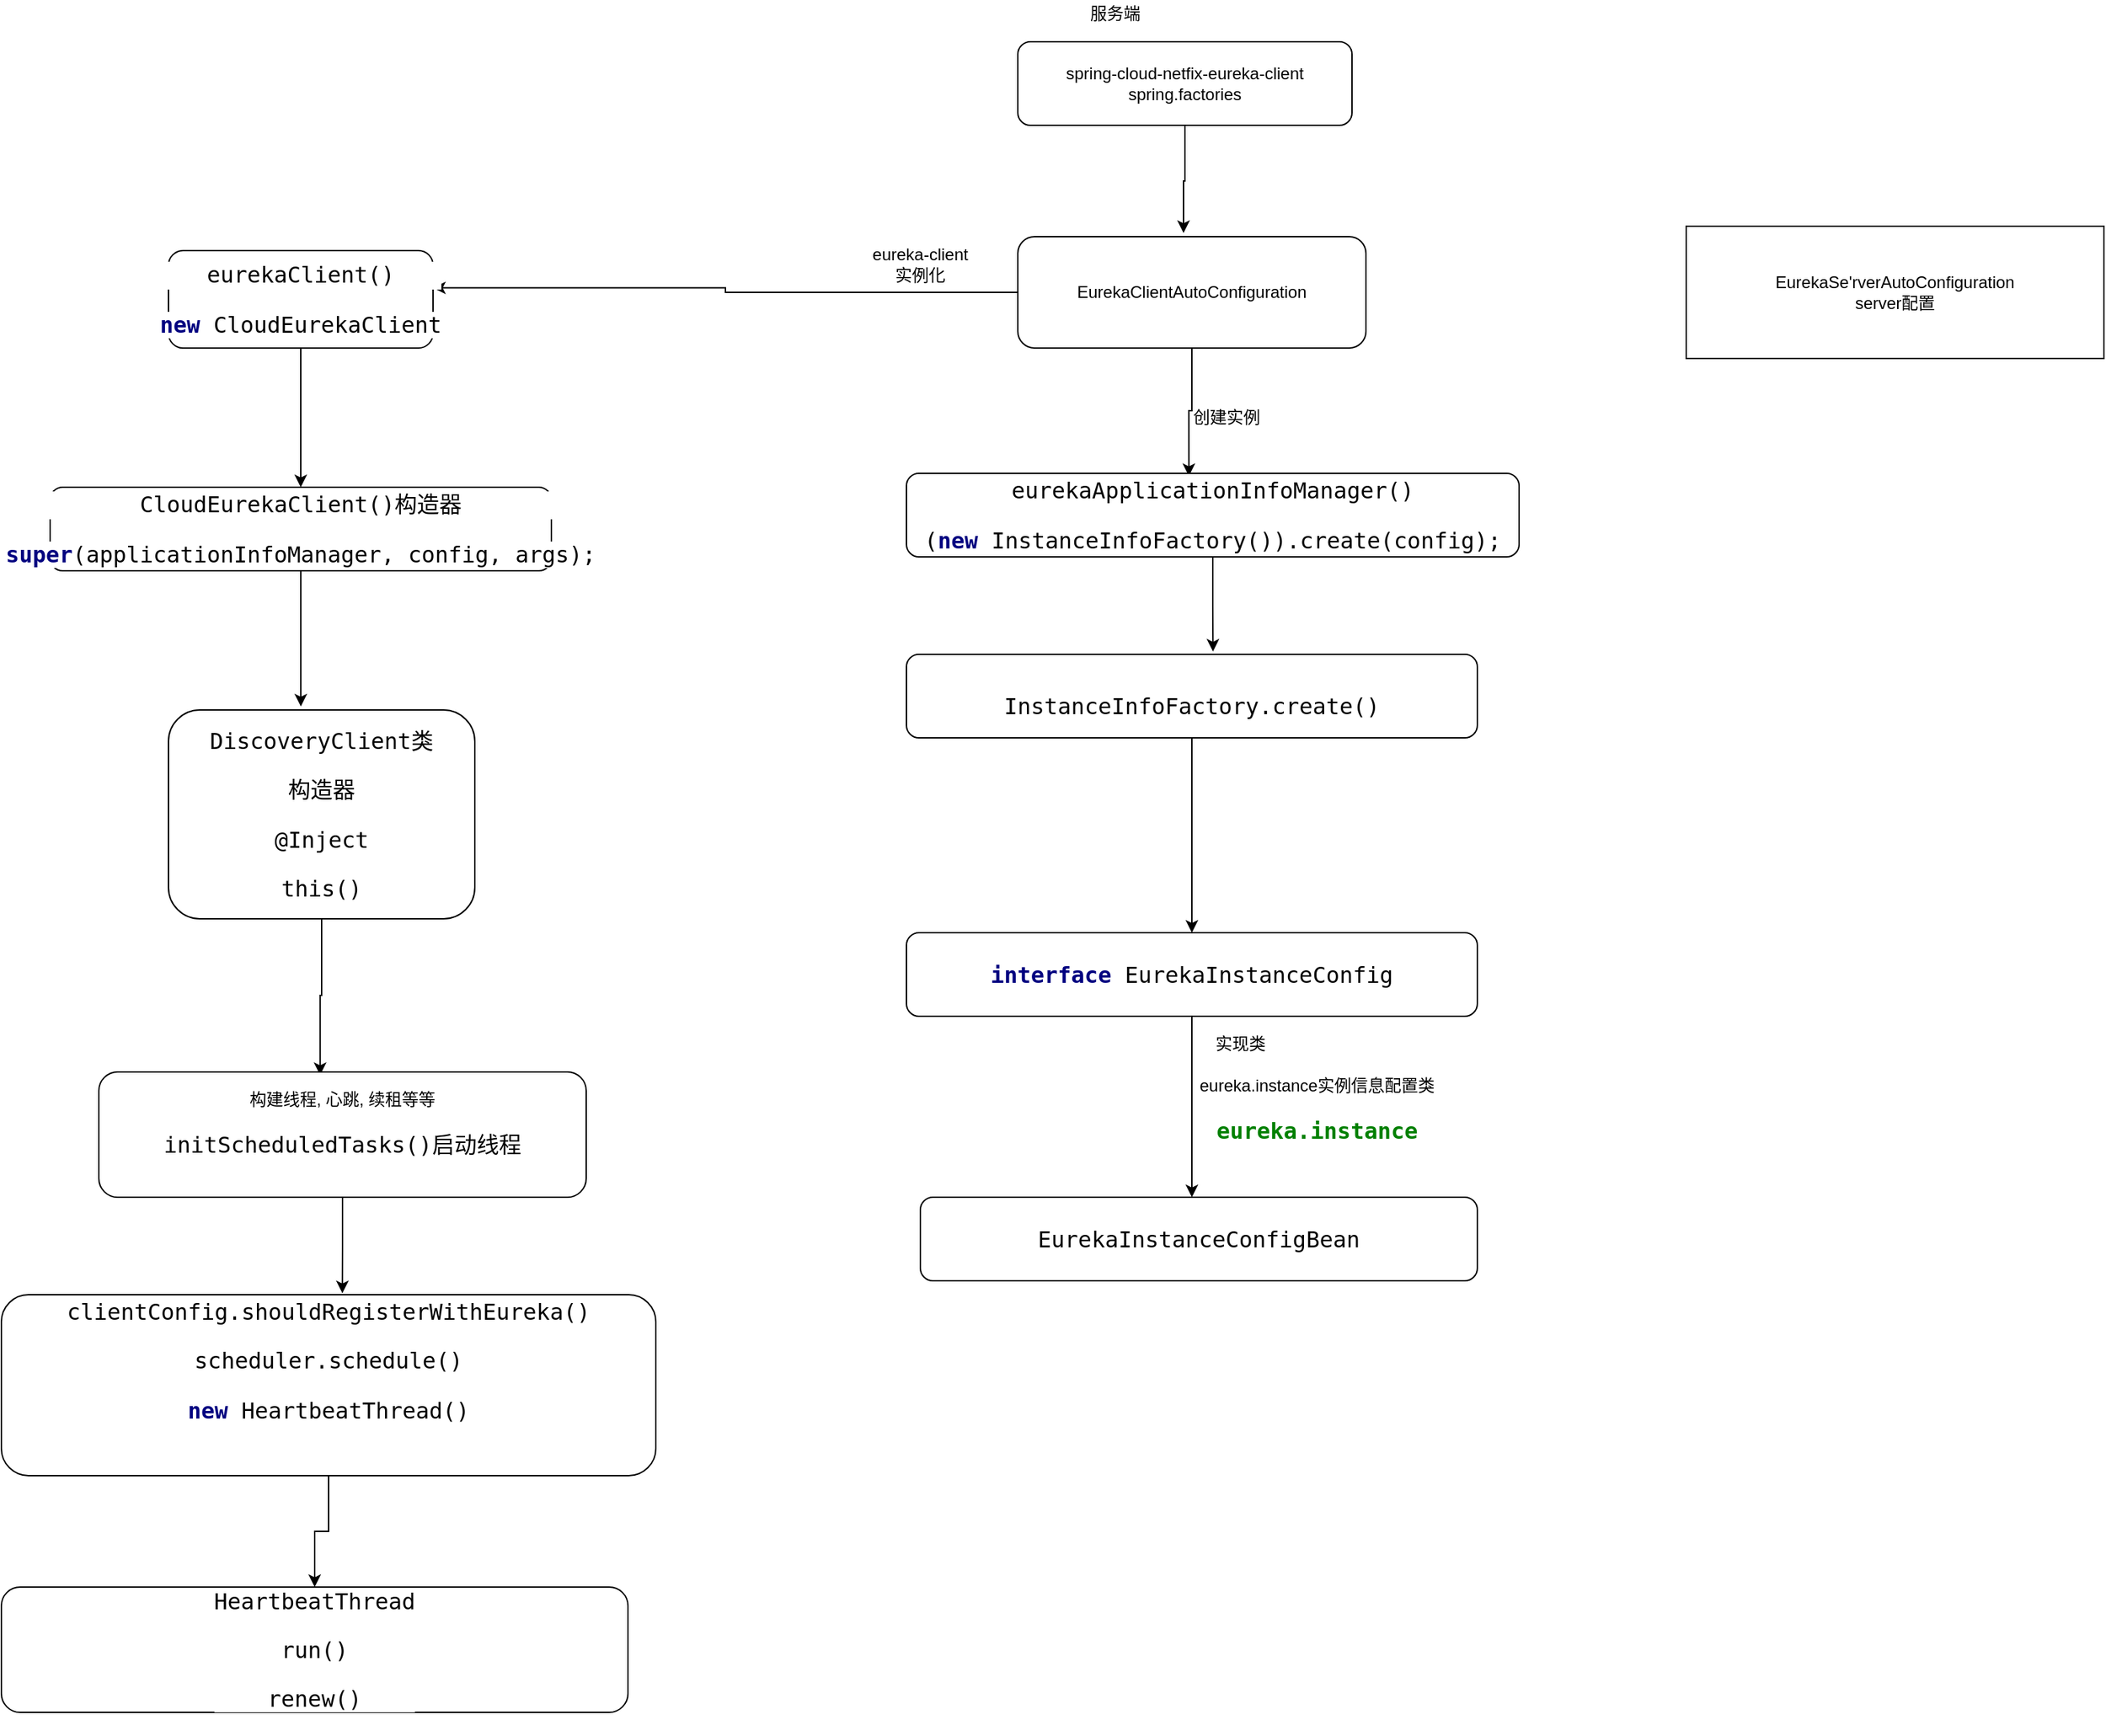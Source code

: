 <mxfile version="14.2.6" type="github">
  <diagram id="E-zeXJ4_sD5peonB0QX5" name="Page-1">
    <mxGraphModel dx="2208" dy="798" grid="1" gridSize="10" guides="1" tooltips="1" connect="1" arrows="1" fold="1" page="1" pageScale="1" pageWidth="827" pageHeight="1169" math="0" shadow="0">
      <root>
        <mxCell id="0" />
        <mxCell id="1" parent="0" />
        <mxCell id="kqntZB6sAMNFrYoyA4aj-3" value="服务端" style="text;html=1;strokeColor=none;fillColor=none;align=center;verticalAlign=middle;whiteSpace=wrap;rounded=0;" parent="1" vertex="1">
          <mxGeometry x="260" y="20" width="40" height="20" as="geometry" />
        </mxCell>
        <mxCell id="kqntZB6sAMNFrYoyA4aj-6" style="edgeStyle=orthogonalEdgeStyle;rounded=0;orthogonalLoop=1;jettySize=auto;html=1;exitX=0.5;exitY=1;exitDx=0;exitDy=0;entryX=0.476;entryY=-0.033;entryDx=0;entryDy=0;entryPerimeter=0;" parent="1" source="kqntZB6sAMNFrYoyA4aj-4" target="kqntZB6sAMNFrYoyA4aj-5" edge="1">
          <mxGeometry relative="1" as="geometry" />
        </mxCell>
        <mxCell id="kqntZB6sAMNFrYoyA4aj-4" value="spring-cloud-netfix-eureka-client&lt;br&gt;spring.factories" style="rounded=1;whiteSpace=wrap;html=1;" parent="1" vertex="1">
          <mxGeometry x="210" y="50" width="240" height="60" as="geometry" />
        </mxCell>
        <mxCell id="kqntZB6sAMNFrYoyA4aj-9" style="edgeStyle=orthogonalEdgeStyle;rounded=0;orthogonalLoop=1;jettySize=auto;html=1;entryX=0.461;entryY=0.033;entryDx=0;entryDy=0;entryPerimeter=0;" parent="1" source="kqntZB6sAMNFrYoyA4aj-5" target="kqntZB6sAMNFrYoyA4aj-7" edge="1">
          <mxGeometry relative="1" as="geometry" />
        </mxCell>
        <mxCell id="kqntZB6sAMNFrYoyA4aj-19" style="edgeStyle=orthogonalEdgeStyle;rounded=0;orthogonalLoop=1;jettySize=auto;html=1;exitX=0;exitY=0.5;exitDx=0;exitDy=0;entryX=1;entryY=0.383;entryDx=0;entryDy=0;entryPerimeter=0;" parent="1" source="kqntZB6sAMNFrYoyA4aj-5" target="kqntZB6sAMNFrYoyA4aj-18" edge="1">
          <mxGeometry relative="1" as="geometry" />
        </mxCell>
        <mxCell id="kqntZB6sAMNFrYoyA4aj-5" value="EurekaClientAutoConfiguration" style="rounded=1;whiteSpace=wrap;html=1;" parent="1" vertex="1">
          <mxGeometry x="210" y="190" width="250" height="80" as="geometry" />
        </mxCell>
        <mxCell id="kqntZB6sAMNFrYoyA4aj-13" style="edgeStyle=orthogonalEdgeStyle;rounded=0;orthogonalLoop=1;jettySize=auto;html=1;exitX=0.5;exitY=1;exitDx=0;exitDy=0;entryX=0.537;entryY=-0.033;entryDx=0;entryDy=0;entryPerimeter=0;" parent="1" source="kqntZB6sAMNFrYoyA4aj-7" target="kqntZB6sAMNFrYoyA4aj-12" edge="1">
          <mxGeometry relative="1" as="geometry" />
        </mxCell>
        <mxCell id="kqntZB6sAMNFrYoyA4aj-7" value="&lt;pre style=&quot;background-color: rgb(255 , 255 , 255) ; font-size: 12pt&quot;&gt;eurekaApplicationInfoManager()&lt;/pre&gt;&lt;pre style=&quot;background-color: rgb(255 , 255 , 255) ; font-size: 12pt&quot;&gt;&lt;pre style=&quot;font-size: 12pt&quot;&gt;(&lt;span style=&quot;color: #000080 ; font-weight: bold&quot;&gt;new &lt;/span&gt;InstanceInfoFactory()).create(config);&lt;/pre&gt;&lt;/pre&gt;" style="rounded=1;whiteSpace=wrap;html=1;" parent="1" vertex="1">
          <mxGeometry x="130" y="360" width="440" height="60" as="geometry" />
        </mxCell>
        <mxCell id="kqntZB6sAMNFrYoyA4aj-10" value="创建实例" style="text;html=1;strokeColor=none;fillColor=none;align=center;verticalAlign=middle;whiteSpace=wrap;rounded=0;" parent="1" vertex="1">
          <mxGeometry x="330" y="310" width="60" height="20" as="geometry" />
        </mxCell>
        <mxCell id="6nmnl3a9_LXXylR-NsBW-4" style="edgeStyle=orthogonalEdgeStyle;rounded=0;orthogonalLoop=1;jettySize=auto;html=1;exitX=0.5;exitY=1;exitDx=0;exitDy=0;" edge="1" parent="1" source="kqntZB6sAMNFrYoyA4aj-12" target="6nmnl3a9_LXXylR-NsBW-3">
          <mxGeometry relative="1" as="geometry" />
        </mxCell>
        <mxCell id="kqntZB6sAMNFrYoyA4aj-12" value="&lt;br&gt;&lt;br&gt;&lt;pre style=&quot;color: rgb(0 , 0 , 0) ; font-size: 12pt ; font-style: normal ; font-weight: 400 ; letter-spacing: normal ; text-align: center ; text-indent: 0px ; text-transform: none ; word-spacing: 0px&quot;&gt;InstanceInfoFactory.create()&lt;/pre&gt;&lt;br&gt;" style="rounded=1;whiteSpace=wrap;html=1;" parent="1" vertex="1">
          <mxGeometry x="130" y="490" width="410" height="60" as="geometry" />
        </mxCell>
        <mxCell id="kqntZB6sAMNFrYoyA4aj-14" value="&lt;pre style=&quot;background-color: rgb(255 , 255 , 255) ; font-size: 12pt&quot;&gt;EurekaInstanceConfigBean&lt;/pre&gt;" style="rounded=1;whiteSpace=wrap;html=1;" parent="1" vertex="1">
          <mxGeometry x="140" y="880" width="400" height="60" as="geometry" />
        </mxCell>
        <mxCell id="kqntZB6sAMNFrYoyA4aj-16" value="eureka.instance实例信息配置类&lt;br&gt;&lt;pre style=&quot;background-color: rgb(255 , 255 , 255) ; font-size: 12pt&quot;&gt;&lt;span style=&quot;color: #008000 ; font-weight: bold&quot;&gt;eureka.instance&lt;/span&gt;&lt;/pre&gt;" style="text;html=1;strokeColor=none;fillColor=none;align=center;verticalAlign=middle;whiteSpace=wrap;rounded=0;" parent="1" vertex="1">
          <mxGeometry x="330" y="790" width="190" height="70" as="geometry" />
        </mxCell>
        <mxCell id="kqntZB6sAMNFrYoyA4aj-17" value="&lt;span&gt;EurekaSe&#39;rverAutoConfiguration&lt;br&gt;server配置&lt;br&gt;&lt;/span&gt;" style="rounded=0;whiteSpace=wrap;html=1;" parent="1" vertex="1">
          <mxGeometry x="690" y="182.5" width="300" height="95" as="geometry" />
        </mxCell>
        <mxCell id="kqntZB6sAMNFrYoyA4aj-22" style="edgeStyle=orthogonalEdgeStyle;rounded=0;orthogonalLoop=1;jettySize=auto;html=1;entryX=0.5;entryY=0;entryDx=0;entryDy=0;" parent="1" source="kqntZB6sAMNFrYoyA4aj-18" target="kqntZB6sAMNFrYoyA4aj-21" edge="1">
          <mxGeometry relative="1" as="geometry" />
        </mxCell>
        <mxCell id="kqntZB6sAMNFrYoyA4aj-18" value="&lt;pre style=&quot;background-color: rgb(255 , 255 , 255) ; font-size: 12pt&quot;&gt;eurekaClient()&lt;/pre&gt;&lt;pre style=&quot;background-color: rgb(255 , 255 , 255) ; font-size: 12pt&quot;&gt;&lt;pre style=&quot;font-size: 12pt&quot;&gt;&lt;span style=&quot;color: #000080 ; font-weight: bold&quot;&gt;new &lt;/span&gt;CloudEurekaClient&lt;/pre&gt;&lt;/pre&gt;" style="rounded=1;whiteSpace=wrap;html=1;" parent="1" vertex="1">
          <mxGeometry x="-400" y="200" width="190" height="70" as="geometry" />
        </mxCell>
        <mxCell id="kqntZB6sAMNFrYoyA4aj-20" value="eureka-client实例化" style="text;html=1;strokeColor=none;fillColor=none;align=center;verticalAlign=middle;whiteSpace=wrap;rounded=0;" parent="1" vertex="1">
          <mxGeometry x="100" y="200" width="80" height="20" as="geometry" />
        </mxCell>
        <mxCell id="kqntZB6sAMNFrYoyA4aj-24" style="edgeStyle=orthogonalEdgeStyle;rounded=0;orthogonalLoop=1;jettySize=auto;html=1;entryX=0.432;entryY=-0.017;entryDx=0;entryDy=0;entryPerimeter=0;" parent="1" source="kqntZB6sAMNFrYoyA4aj-21" target="kqntZB6sAMNFrYoyA4aj-23" edge="1">
          <mxGeometry relative="1" as="geometry" />
        </mxCell>
        <mxCell id="kqntZB6sAMNFrYoyA4aj-21" value="&lt;pre style=&quot;background-color: rgb(255 , 255 , 255) ; font-size: 12pt&quot;&gt;CloudEurekaClient()构造器&lt;/pre&gt;&lt;pre style=&quot;background-color: rgb(255 , 255 , 255) ; font-size: 12pt&quot;&gt;&lt;pre style=&quot;font-size: 12pt&quot;&gt;&lt;span style=&quot;color: #000080 ; font-weight: bold&quot;&gt;super&lt;/span&gt;(applicationInfoManager, config, args);&lt;/pre&gt;&lt;/pre&gt;" style="rounded=1;whiteSpace=wrap;html=1;" parent="1" vertex="1">
          <mxGeometry x="-485" y="370" width="360" height="60" as="geometry" />
        </mxCell>
        <mxCell id="kqntZB6sAMNFrYoyA4aj-26" style="edgeStyle=orthogonalEdgeStyle;rounded=0;orthogonalLoop=1;jettySize=auto;html=1;exitX=0.5;exitY=1;exitDx=0;exitDy=0;entryX=0.454;entryY=0.025;entryDx=0;entryDy=0;entryPerimeter=0;" parent="1" source="kqntZB6sAMNFrYoyA4aj-23" target="kqntZB6sAMNFrYoyA4aj-25" edge="1">
          <mxGeometry relative="1" as="geometry" />
        </mxCell>
        <mxCell id="kqntZB6sAMNFrYoyA4aj-23" value="&lt;pre style=&quot;background-color: rgb(255 , 255 , 255) ; font-size: 12pt&quot;&gt;DiscoveryClient类&lt;/pre&gt;&lt;pre style=&quot;background-color: rgb(255 , 255 , 255) ; font-size: 12pt&quot;&gt;构造器&lt;/pre&gt;&lt;pre style=&quot;background-color: rgb(255 , 255 , 255) ; font-size: 12pt&quot;&gt;&lt;pre style=&quot;font-size: 12pt&quot;&gt;@Inject&lt;/pre&gt;&lt;/pre&gt;&lt;pre style=&quot;background-color: rgb(255 , 255 , 255) ; font-size: 12pt&quot;&gt;this()&lt;/pre&gt;" style="rounded=1;whiteSpace=wrap;html=1;" parent="1" vertex="1">
          <mxGeometry x="-400" y="530" width="220" height="150" as="geometry" />
        </mxCell>
        <mxCell id="kqntZB6sAMNFrYoyA4aj-28" style="edgeStyle=orthogonalEdgeStyle;rounded=0;orthogonalLoop=1;jettySize=auto;html=1;entryX=0.521;entryY=-0.008;entryDx=0;entryDy=0;entryPerimeter=0;" parent="1" source="kqntZB6sAMNFrYoyA4aj-25" target="kqntZB6sAMNFrYoyA4aj-27" edge="1">
          <mxGeometry relative="1" as="geometry" />
        </mxCell>
        <mxCell id="kqntZB6sAMNFrYoyA4aj-25" value="构建线程, 心跳, 续租等等&lt;br&gt;&lt;pre style=&quot;background-color: rgb(255 , 255 , 255) ; font-size: 12pt&quot;&gt;initScheduledTasks()启动线程&lt;/pre&gt;" style="rounded=1;whiteSpace=wrap;html=1;" parent="1" vertex="1">
          <mxGeometry x="-450" y="790" width="350" height="90" as="geometry" />
        </mxCell>
        <mxCell id="kqntZB6sAMNFrYoyA4aj-30" style="edgeStyle=orthogonalEdgeStyle;rounded=0;orthogonalLoop=1;jettySize=auto;html=1;exitX=0.5;exitY=1;exitDx=0;exitDy=0;entryX=0.5;entryY=0;entryDx=0;entryDy=0;" parent="1" source="kqntZB6sAMNFrYoyA4aj-27" target="kqntZB6sAMNFrYoyA4aj-29" edge="1">
          <mxGeometry relative="1" as="geometry" />
        </mxCell>
        <mxCell id="kqntZB6sAMNFrYoyA4aj-27" value="&lt;pre style=&quot;background-color: rgb(255 , 255 , 255) ; font-size: 12pt&quot;&gt;clientConfig.shouldRegisterWithEureka()&lt;/pre&gt;&lt;pre style=&quot;background-color: rgb(255 , 255 , 255) ; font-size: 12pt&quot;&gt;&lt;pre style=&quot;font-size: 12pt&quot;&gt;scheduler.schedule()&lt;/pre&gt;&lt;pre style=&quot;font-size: 12pt&quot;&gt;&lt;pre style=&quot;font-size: 12pt&quot;&gt;&lt;span style=&quot;color: #000080 ; font-weight: bold&quot;&gt;new &lt;/span&gt;HeartbeatThread()&lt;/pre&gt;&lt;/pre&gt;&lt;pre style=&quot;font-size: 12pt&quot;&gt;&lt;br&gt;&lt;/pre&gt;&lt;/pre&gt;" style="rounded=1;whiteSpace=wrap;html=1;" parent="1" vertex="1">
          <mxGeometry x="-520" y="950" width="470" height="130" as="geometry" />
        </mxCell>
        <mxCell id="kqntZB6sAMNFrYoyA4aj-29" value="&lt;pre style=&quot;background-color: rgb(255 , 255 , 255) ; font-size: 12pt&quot;&gt;HeartbeatThread&lt;/pre&gt;&lt;pre style=&quot;background-color: rgb(255 , 255 , 255) ; font-size: 12pt&quot;&gt;run()&lt;/pre&gt;&lt;pre style=&quot;background-color: rgb(255 , 255 , 255) ; font-size: 12pt&quot;&gt;&lt;pre style=&quot;font-size: 12pt&quot;&gt;renew()&lt;/pre&gt;&lt;/pre&gt;" style="rounded=1;whiteSpace=wrap;html=1;" parent="1" vertex="1">
          <mxGeometry x="-520" y="1160" width="450" height="90" as="geometry" />
        </mxCell>
        <mxCell id="6nmnl3a9_LXXylR-NsBW-5" style="edgeStyle=orthogonalEdgeStyle;rounded=0;orthogonalLoop=1;jettySize=auto;html=1;exitX=0.5;exitY=1;exitDx=0;exitDy=0;" edge="1" parent="1" source="6nmnl3a9_LXXylR-NsBW-3">
          <mxGeometry relative="1" as="geometry">
            <mxPoint x="335" y="880" as="targetPoint" />
          </mxGeometry>
        </mxCell>
        <mxCell id="6nmnl3a9_LXXylR-NsBW-3" value="&lt;pre style=&quot;background-color: rgb(255 , 255 , 255) ; font-size: 12pt&quot;&gt;&lt;span style=&quot;color: #000080 ; font-weight: bold&quot;&gt;interface &lt;/span&gt;EurekaInstanceConfig&lt;/pre&gt;" style="rounded=1;whiteSpace=wrap;html=1;" vertex="1" parent="1">
          <mxGeometry x="130" y="690" width="410" height="60" as="geometry" />
        </mxCell>
        <mxCell id="6nmnl3a9_LXXylR-NsBW-6" value="实现类" style="text;html=1;strokeColor=none;fillColor=none;align=center;verticalAlign=middle;whiteSpace=wrap;rounded=0;" vertex="1" parent="1">
          <mxGeometry x="350" y="760" width="40" height="20" as="geometry" />
        </mxCell>
      </root>
    </mxGraphModel>
  </diagram>
</mxfile>
